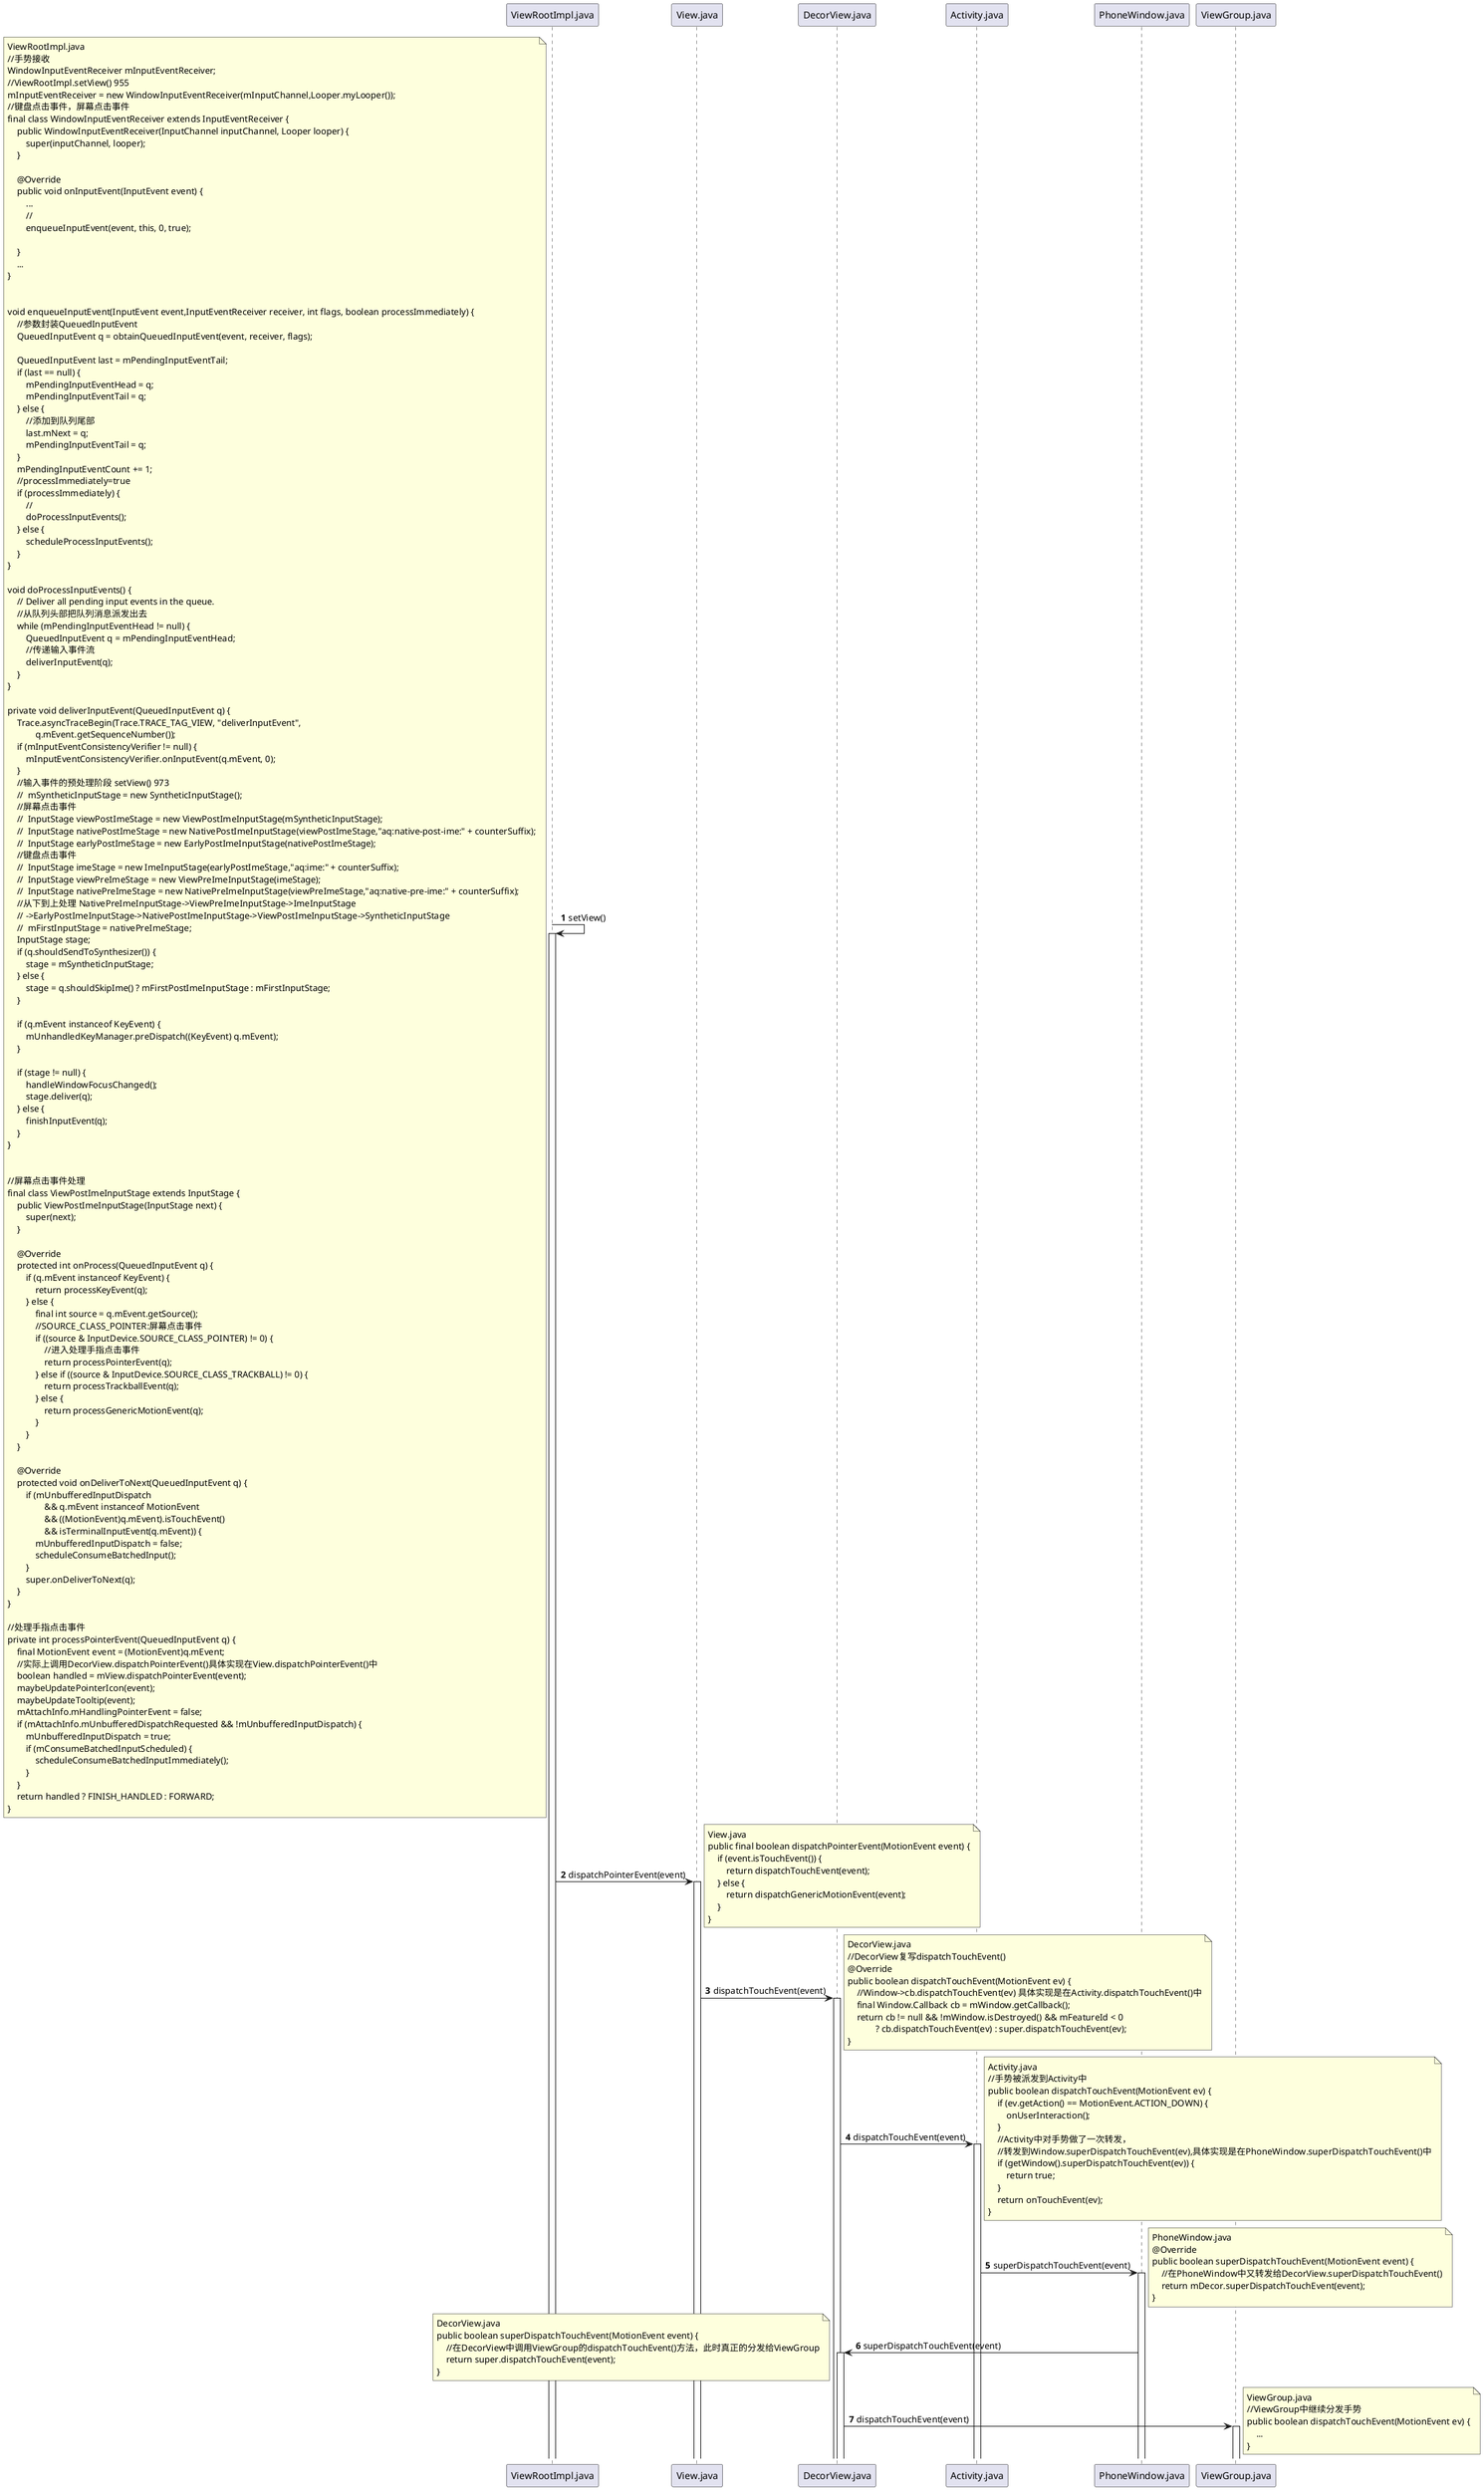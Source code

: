 @startuml
'https://plantuml.com/sequence-diagram

autonumber

'30 Activity之手势分发 ViewRootImpl手势分发
ViewRootImpl.java -> ViewRootImpl.java: setView()
activate ViewRootImpl.java
note left
ViewRootImpl.java
//手势接收
WindowInputEventReceiver mInputEventReceiver;
//ViewRootImpl.setView() 955
mInputEventReceiver = new WindowInputEventReceiver(mInputChannel,Looper.myLooper());
//键盘点击事件，屏幕点击事件
final class WindowInputEventReceiver extends InputEventReceiver {
    public WindowInputEventReceiver(InputChannel inputChannel, Looper looper) {
        super(inputChannel, looper);
    }

    @Override
    public void onInputEvent(InputEvent event) {
        ...
        //
        enqueueInputEvent(event, this, 0, true);

    }
    ...
}


void enqueueInputEvent(InputEvent event,InputEventReceiver receiver, int flags, boolean processImmediately) {
    //参数封装QueuedInputEvent
    QueuedInputEvent q = obtainQueuedInputEvent(event, receiver, flags);

    QueuedInputEvent last = mPendingInputEventTail;
    if (last == null) {
        mPendingInputEventHead = q;
        mPendingInputEventTail = q;
    } else {
        //添加到队列尾部
        last.mNext = q;
        mPendingInputEventTail = q;
    }
    mPendingInputEventCount += 1;
    //processImmediately=true
    if (processImmediately) {
        //
        doProcessInputEvents();
    } else {
        scheduleProcessInputEvents();
    }
}

void doProcessInputEvents() {
    // Deliver all pending input events in the queue.
    //从队列头部把队列消息派发出去
    while (mPendingInputEventHead != null) {
        QueuedInputEvent q = mPendingInputEventHead;
        //传递输入事件流
        deliverInputEvent(q);
    }
}

private void deliverInputEvent(QueuedInputEvent q) {
    Trace.asyncTraceBegin(Trace.TRACE_TAG_VIEW, "deliverInputEvent",
            q.mEvent.getSequenceNumber());
    if (mInputEventConsistencyVerifier != null) {
        mInputEventConsistencyVerifier.onInputEvent(q.mEvent, 0);
    }
    //输入事件的预处理阶段 setView() 973
    //  mSyntheticInputStage = new SyntheticInputStage();
    //屏幕点击事件
    //  InputStage viewPostImeStage = new ViewPostImeInputStage(mSyntheticInputStage);
    //  InputStage nativePostImeStage = new NativePostImeInputStage(viewPostImeStage,"aq:native-post-ime:" + counterSuffix);
    //  InputStage earlyPostImeStage = new EarlyPostImeInputStage(nativePostImeStage);
    //键盘点击事件
    //  InputStage imeStage = new ImeInputStage(earlyPostImeStage,"aq:ime:" + counterSuffix);
    //  InputStage viewPreImeStage = new ViewPreImeInputStage(imeStage);
    //  InputStage nativePreImeStage = new NativePreImeInputStage(viewPreImeStage,"aq:native-pre-ime:" + counterSuffix);
    //从下到上处理 NativePreImeInputStage->ViewPreImeInputStage->ImeInputStage
    // ->EarlyPostImeInputStage->NativePostImeInputStage->ViewPostImeInputStage->SyntheticInputStage
    //  mFirstInputStage = nativePreImeStage;
    InputStage stage;
    if (q.shouldSendToSynthesizer()) {
        stage = mSyntheticInputStage;
    } else {
        stage = q.shouldSkipIme() ? mFirstPostImeInputStage : mFirstInputStage;
    }

    if (q.mEvent instanceof KeyEvent) {
        mUnhandledKeyManager.preDispatch((KeyEvent) q.mEvent);
    }

    if (stage != null) {
        handleWindowFocusChanged();
        stage.deliver(q);
    } else {
        finishInputEvent(q);
    }
}


//屏幕点击事件处理
final class ViewPostImeInputStage extends InputStage {
    public ViewPostImeInputStage(InputStage next) {
        super(next);
    }

    @Override
    protected int onProcess(QueuedInputEvent q) {
        if (q.mEvent instanceof KeyEvent) {
            return processKeyEvent(q);
        } else {
            final int source = q.mEvent.getSource();
            //SOURCE_CLASS_POINTER:屏幕点击事件
            if ((source & InputDevice.SOURCE_CLASS_POINTER) != 0) {
                //进入处理手指点击事件
                return processPointerEvent(q);
            } else if ((source & InputDevice.SOURCE_CLASS_TRACKBALL) != 0) {
                return processTrackballEvent(q);
            } else {
                return processGenericMotionEvent(q);
            }
        }
    }

    @Override
    protected void onDeliverToNext(QueuedInputEvent q) {
        if (mUnbufferedInputDispatch
                && q.mEvent instanceof MotionEvent
                && ((MotionEvent)q.mEvent).isTouchEvent()
                && isTerminalInputEvent(q.mEvent)) {
            mUnbufferedInputDispatch = false;
            scheduleConsumeBatchedInput();
        }
        super.onDeliverToNext(q);
    }
}

//处理手指点击事件
private int processPointerEvent(QueuedInputEvent q) {
    final MotionEvent event = (MotionEvent)q.mEvent;
    //实际上调用DecorView.dispatchPointerEvent()具体实现在View.dispatchPointerEvent()中
    boolean handled = mView.dispatchPointerEvent(event);
    maybeUpdatePointerIcon(event);
    maybeUpdateTooltip(event);
    mAttachInfo.mHandlingPointerEvent = false;
    if (mAttachInfo.mUnbufferedDispatchRequested && !mUnbufferedInputDispatch) {
        mUnbufferedInputDispatch = true;
        if (mConsumeBatchedInputScheduled) {
            scheduleConsumeBatchedInputImmediately();
        }
    }
    return handled ? FINISH_HANDLED : FORWARD;
}
end note

ViewRootImpl.java -> View.java: dispatchPointerEvent(event)
activate View.java
note right
View.java
public final boolean dispatchPointerEvent(MotionEvent event) {
    if (event.isTouchEvent()) {
        return dispatchTouchEvent(event);
    } else {
        return dispatchGenericMotionEvent(event);
    }
}
end note

View.java -> DecorView.java: dispatchTouchEvent(event)
activate DecorView.java
note right
DecorView.java
//DecorView复写dispatchTouchEvent()
@Override
public boolean dispatchTouchEvent(MotionEvent ev) {
    //Window->cb.dispatchTouchEvent(ev) 具体实现是在Activity.dispatchTouchEvent()中
    final Window.Callback cb = mWindow.getCallback();
    return cb != null && !mWindow.isDestroyed() && mFeatureId < 0
            ? cb.dispatchTouchEvent(ev) : super.dispatchTouchEvent(ev);
}
end note

DecorView.java -> Activity.java: dispatchTouchEvent(event)
activate Activity.java
note right
Activity.java
//手势被派发到Activity中
public boolean dispatchTouchEvent(MotionEvent ev) {
    if (ev.getAction() == MotionEvent.ACTION_DOWN) {
        onUserInteraction();
    }
    //Activity中对手势做了一次转发，
    //转发到Window.superDispatchTouchEvent(ev),具体实现是在PhoneWindow.superDispatchTouchEvent()中
    if (getWindow().superDispatchTouchEvent(ev)) {
        return true;
    }
    return onTouchEvent(ev);
}
end note

Activity.java -> PhoneWindow.java: superDispatchTouchEvent(event)
activate PhoneWindow.java
note right
PhoneWindow.java
@Override
public boolean superDispatchTouchEvent(MotionEvent event) {
    //在PhoneWindow中又转发给DecorView.superDispatchTouchEvent()
    return mDecor.superDispatchTouchEvent(event);
}
end note

PhoneWindow.java -> DecorView.java: superDispatchTouchEvent(event)
activate DecorView.java
note left
DecorView.java
public boolean superDispatchTouchEvent(MotionEvent event) {
    //在DecorView中调用ViewGroup的dispatchTouchEvent()方法，此时真正的分发给ViewGroup
    return super.dispatchTouchEvent(event);
}
end note

DecorView.java -> ViewGroup.java: dispatchTouchEvent(event)
activate ViewGroup.java
note right
ViewGroup.java
//ViewGroup中继续分发手势
public boolean dispatchTouchEvent(MotionEvent ev) {
    ...
}
end note
@enduml
